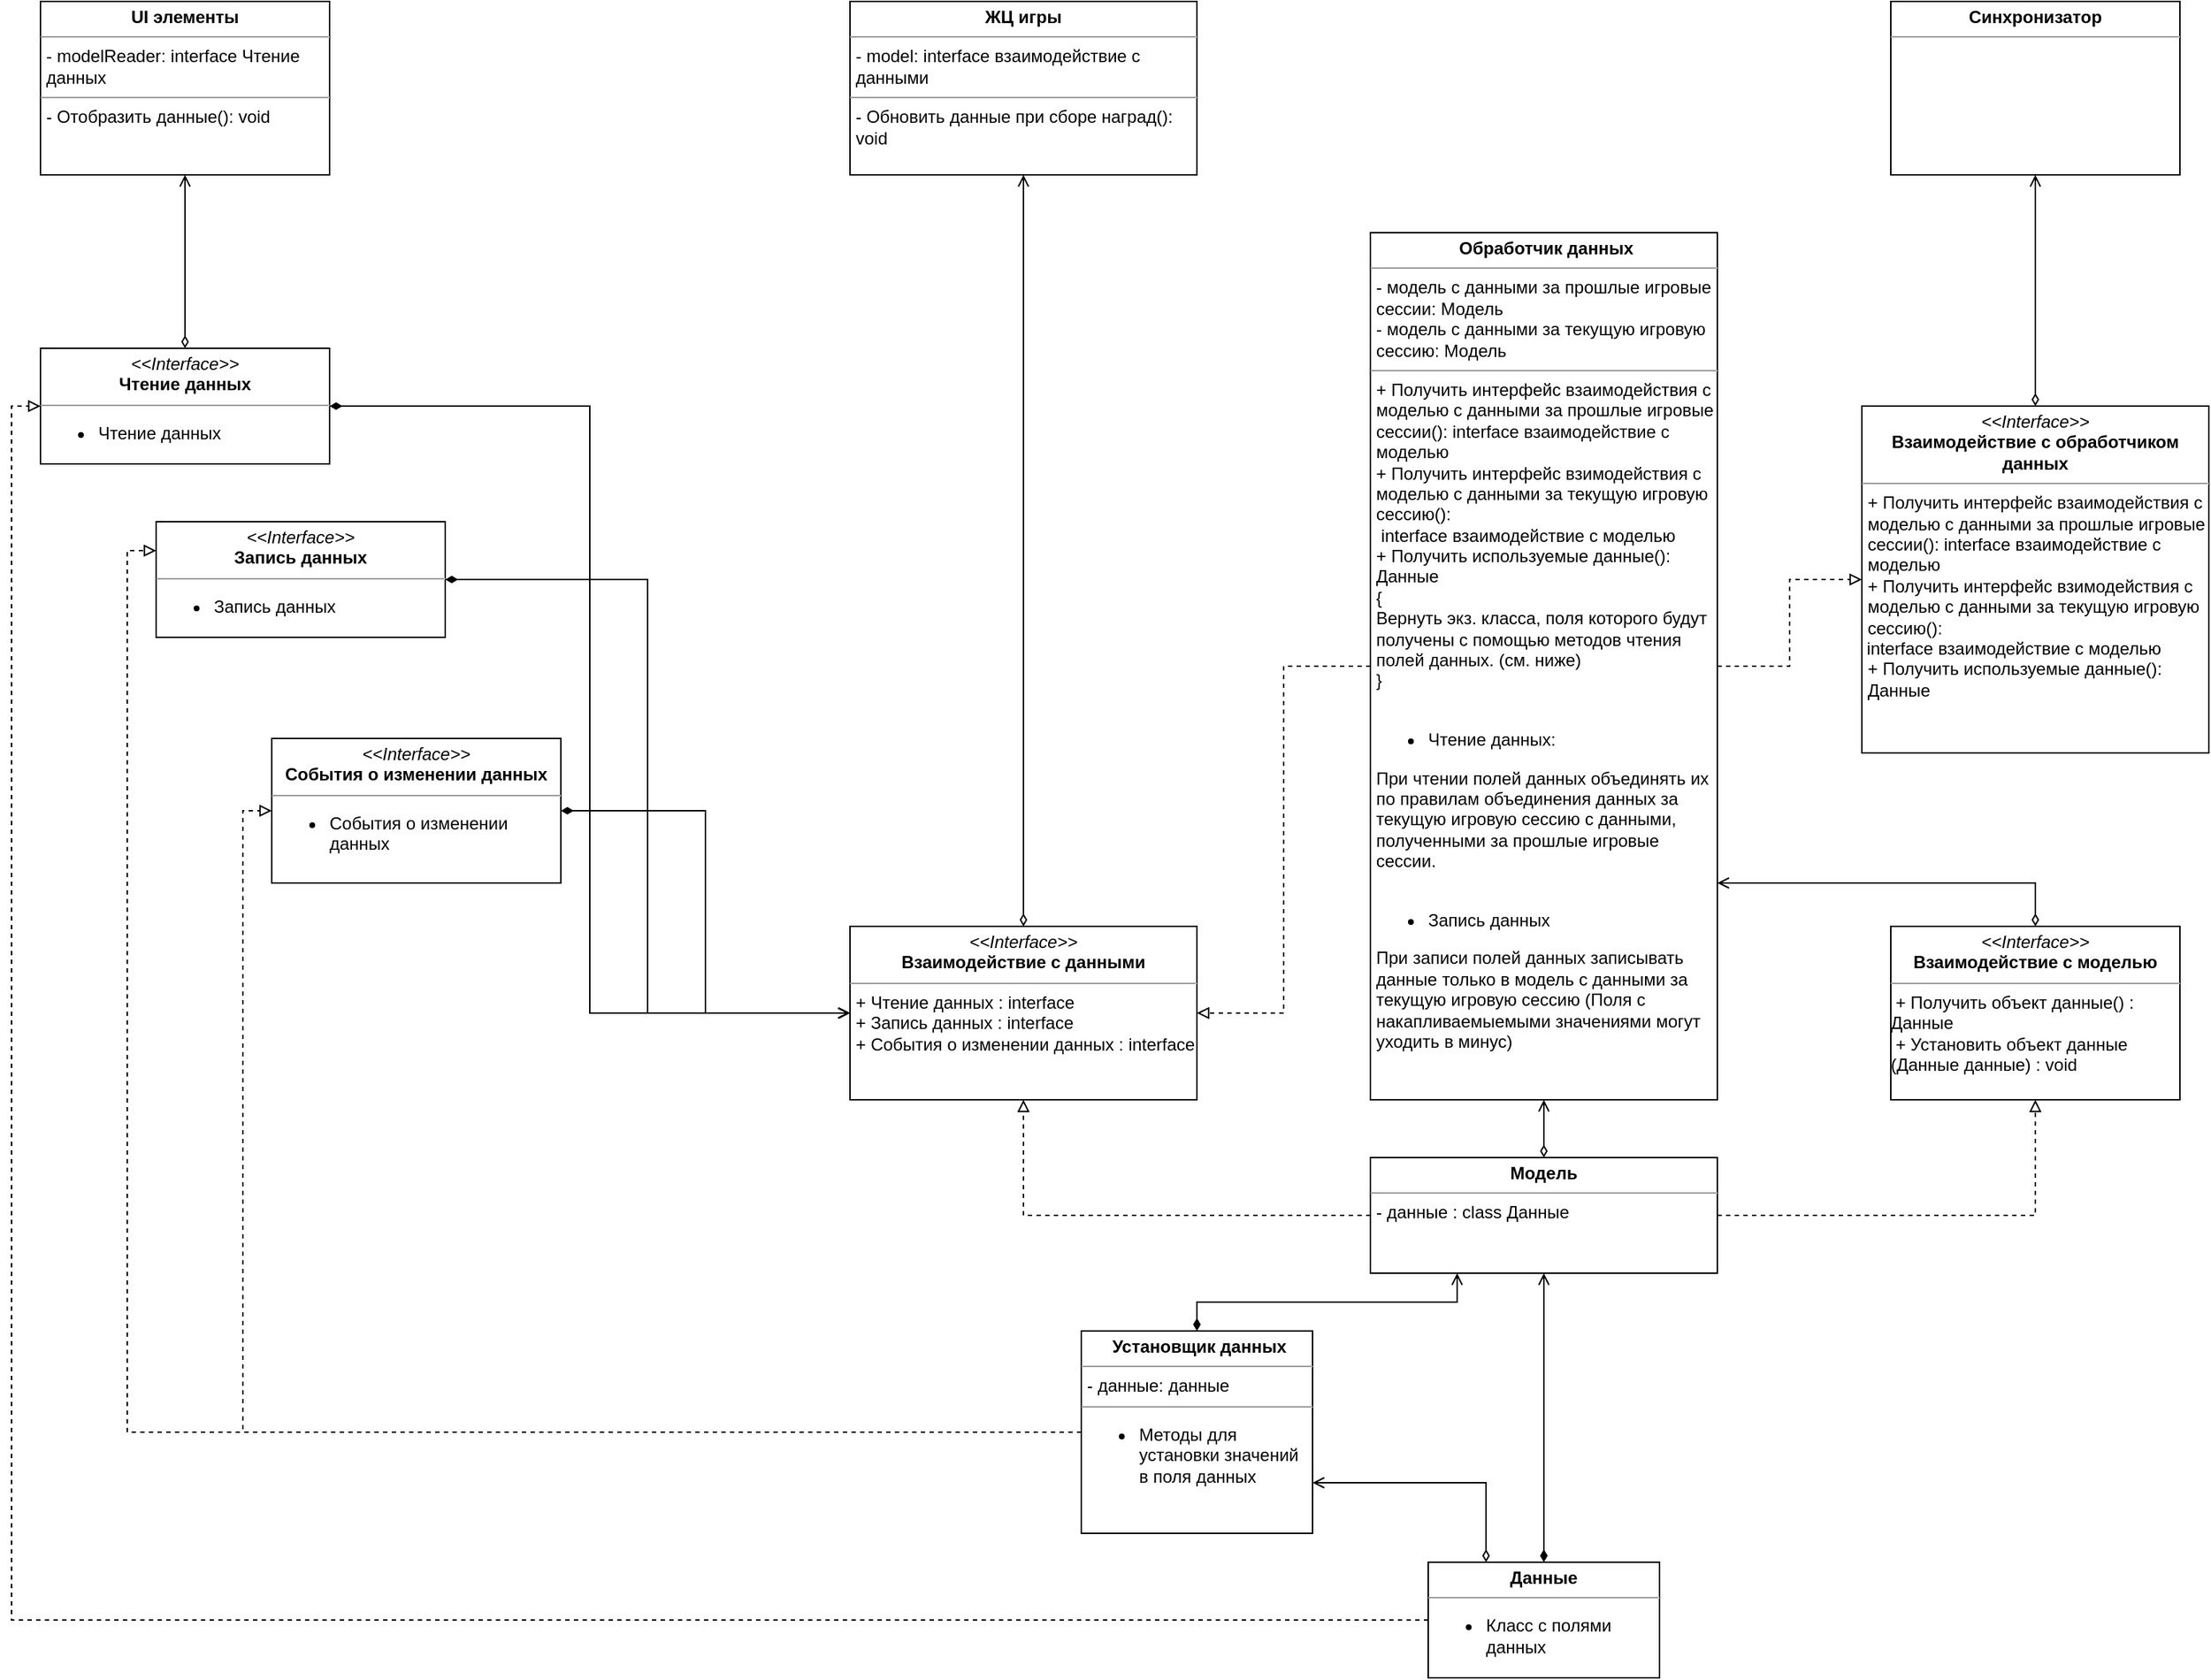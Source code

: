 <mxfile version="14.1.8" type="device"><diagram id="maa8xAjAnDpQ0KqKedxM" name="Page-1"><mxGraphModel dx="2692" dy="607" grid="1" gridSize="10" guides="1" tooltips="1" connect="1" arrows="1" fold="1" page="1" pageScale="1" pageWidth="827" pageHeight="1169" math="0" shadow="0"><root><mxCell id="0"/><mxCell id="1" parent="0"/><mxCell id="YBzx3935GgeBYoLELwdb-70" style="edgeStyle=orthogonalEdgeStyle;rounded=0;orthogonalLoop=1;jettySize=auto;html=1;exitX=0;exitY=0.5;exitDx=0;exitDy=0;entryX=0;entryY=0.5;entryDx=0;entryDy=0;startArrow=none;startFill=0;endArrow=block;endFill=0;fontSize=14;dashed=1;" parent="1" source="3F74W7NGRPHnUBO_dEAn-1" target="YBzx3935GgeBYoLELwdb-64" edge="1"><mxGeometry relative="1" as="geometry"/></mxCell><mxCell id="YBzx3935GgeBYoLELwdb-71" style="edgeStyle=orthogonalEdgeStyle;rounded=0;orthogonalLoop=1;jettySize=auto;html=1;exitX=0;exitY=0.5;exitDx=0;exitDy=0;entryX=0;entryY=0.5;entryDx=0;entryDy=0;dashed=1;startArrow=none;startFill=0;endArrow=block;endFill=0;fontSize=14;" parent="1" source="0_7En5gAfLmJ_o5Ms0eV-1" target="YBzx3935GgeBYoLELwdb-63" edge="1"><mxGeometry relative="1" as="geometry"/></mxCell><mxCell id="YBzx3935GgeBYoLELwdb-72" style="edgeStyle=orthogonalEdgeStyle;rounded=0;orthogonalLoop=1;jettySize=auto;html=1;exitX=0;exitY=0.5;exitDx=0;exitDy=0;entryX=0;entryY=0.25;entryDx=0;entryDy=0;dashed=1;startArrow=none;startFill=0;endArrow=block;endFill=0;fontSize=14;" parent="1" source="3F74W7NGRPHnUBO_dEAn-1" target="YBzx3935GgeBYoLELwdb-62" edge="1"><mxGeometry relative="1" as="geometry"/></mxCell><mxCell id="YBzx3935GgeBYoLELwdb-77" style="edgeStyle=orthogonalEdgeStyle;rounded=0;orthogonalLoop=1;jettySize=auto;html=1;exitX=1;exitY=0.5;exitDx=0;exitDy=0;entryX=0;entryY=0.5;entryDx=0;entryDy=0;dashed=1;startArrow=none;startFill=0;endArrow=block;endFill=0;fontSize=14;" parent="1" source="YBzx3935GgeBYoLELwdb-35" target="XN6KVdOvKViaEcCm7dei-1" edge="1"><mxGeometry relative="1" as="geometry"/></mxCell><mxCell id="YBzx3935GgeBYoLELwdb-35" value="&lt;p style=&quot;margin: 0px ; margin-top: 4px ; text-align: center&quot;&gt;&lt;b&gt;&amp;nbsp;Обработчик данных&lt;/b&gt;&lt;/p&gt;&lt;hr size=&quot;1&quot;&gt;&lt;p style=&quot;margin: 0px 0px 0px 4px&quot;&gt;- модель с данными за прошлые игровые сессии: Модель&lt;/p&gt;&lt;p style=&quot;margin: 0px 0px 0px 4px&quot;&gt;- модель с данными за текущую игровую сессию: Модель&amp;nbsp;&lt;/p&gt;&lt;hr size=&quot;1&quot;&gt;&lt;p style=&quot;margin: 0px ; margin-left: 4px&quot;&gt;+ Получить интерфейс взаимодействия с моделью с данными за прошлые игровые сессии(): interface взаимодействие с моделью&lt;br&gt;&lt;/p&gt;&lt;p style=&quot;margin: 0px 0px 0px 4px&quot;&gt;+ Получить интерфейс взимодействия с моделью с данными за текущую игровую сессию():&amp;nbsp;&lt;/p&gt;&lt;p style=&quot;margin: 0px ; margin-left: 4px&quot;&gt;&amp;nbsp;interface взаимодействие с моделью&lt;br&gt;&lt;/p&gt;&lt;p style=&quot;margin: 0px ; margin-left: 4px&quot;&gt;+ Получить используемые данные(): Данные&lt;/p&gt;&lt;p style=&quot;margin: 0px ; margin-left: 4px&quot;&gt;{&lt;/p&gt;&lt;p style=&quot;margin: 0px ; margin-left: 4px&quot;&gt;Вернуть экз. класса, поля которого будут получены с помощью методов чтения полей данных. (см. ниже)&lt;/p&gt;&lt;p style=&quot;margin: 0px ; margin-left: 4px&quot;&gt;}&lt;/p&gt;&lt;p style=&quot;margin: 0px ; margin-left: 4px&quot;&gt;&lt;br&gt;&lt;/p&gt;&lt;p style=&quot;margin: 0px ; margin-left: 4px&quot;&gt;&lt;/p&gt;&lt;ul&gt;&lt;li&gt;Чтение данных:&lt;/li&gt;&lt;/ul&gt;&lt;p&gt;&lt;/p&gt;&lt;p style=&quot;margin: 0px ; margin-left: 4px&quot;&gt;При чтении полей данных объединять их по правилам объединения данных за текущую игровую сессию с данными, полученными за прошлые игровые сессии.&lt;br&gt;&lt;/p&gt;&lt;p style=&quot;margin: 0px ; margin-left: 4px&quot;&gt;&lt;br&gt;&lt;/p&gt;&lt;p style=&quot;margin: 0px ; margin-left: 4px&quot;&gt;&lt;/p&gt;&lt;ul&gt;&lt;li&gt;Запись данных&lt;/li&gt;&lt;/ul&gt;&lt;p&gt;&lt;/p&gt;&lt;p style=&quot;margin: 0px ; margin-left: 4px&quot;&gt;При записи полей данных записывать данные только в модель с данными за текущую игровую сессию (Поля с накапливаемыемыми значениями могут уходить в минус)&lt;/p&gt;" style="verticalAlign=top;align=left;overflow=fill;fontSize=12;fontFamily=Helvetica;html=1;whiteSpace=wrap;" parent="1" vertex="1"><mxGeometry x="-240" y="280" width="240" height="600" as="geometry"/></mxCell><mxCell id="YBzx3935GgeBYoLELwdb-38" style="edgeStyle=orthogonalEdgeStyle;rounded=0;orthogonalLoop=1;jettySize=auto;html=1;exitX=0.5;exitY=0;exitDx=0;exitDy=0;entryX=0.5;entryY=1;entryDx=0;entryDy=0;endArrow=open;endFill=0;fontSize=14;startArrow=diamondThin;startFill=1;" parent="1" source="0_7En5gAfLmJ_o5Ms0eV-1" target="0_7En5gAfLmJ_o5Ms0eV-2" edge="1"><mxGeometry relative="1" as="geometry"/></mxCell><mxCell id="YBzx3935GgeBYoLELwdb-48" style="edgeStyle=orthogonalEdgeStyle;rounded=0;orthogonalLoop=1;jettySize=auto;html=1;exitX=0.5;exitY=0;exitDx=0;exitDy=0;entryX=0.5;entryY=1;entryDx=0;entryDy=0;startArrow=diamondThin;startFill=0;endArrow=open;endFill=0;fontSize=14;" parent="1" source="YBzx3935GgeBYoLELwdb-63" target="mW_2tIWw9UFWNT3Ew00w-1" edge="1"><mxGeometry relative="1" as="geometry"/></mxCell><mxCell id="YBzx3935GgeBYoLELwdb-49" style="edgeStyle=orthogonalEdgeStyle;rounded=0;orthogonalLoop=1;jettySize=auto;html=1;exitX=0.5;exitY=0;exitDx=0;exitDy=0;entryX=0.5;entryY=1;entryDx=0;entryDy=0;startArrow=diamondThin;startFill=0;endArrow=open;endFill=0;fontSize=14;" parent="1" source="nsPHtIY0Uy-dsRU481MH-1" target="mW_2tIWw9UFWNT3Ew00w-2" edge="1"><mxGeometry relative="1" as="geometry"><mxPoint x="640" y="200" as="targetPoint"/><mxPoint x="-120" y="320" as="sourcePoint"/></mxGeometry></mxCell><mxCell id="YBzx3935GgeBYoLELwdb-54" value="&lt;p style=&quot;margin: 0px ; margin-top: 4px ; text-align: center&quot;&gt;&lt;b&gt;Синхронизатор&lt;/b&gt;&lt;/p&gt;&lt;hr size=&quot;1&quot;&gt;&lt;p style=&quot;margin: 0px ; margin-left: 4px&quot;&gt;&lt;br&gt;&lt;/p&gt;" style="verticalAlign=top;align=left;overflow=fill;fontSize=12;fontFamily=Helvetica;html=1;whiteSpace=wrap;" parent="1" vertex="1"><mxGeometry x="120" y="120" width="200" height="120" as="geometry"/></mxCell><mxCell id="YBzx3935GgeBYoLELwdb-68" style="edgeStyle=orthogonalEdgeStyle;rounded=0;orthogonalLoop=1;jettySize=auto;html=1;exitX=1;exitY=0.5;exitDx=0;exitDy=0;startArrow=diamondThin;startFill=1;endArrow=open;endFill=0;fontSize=14;entryX=0;entryY=0.5;entryDx=0;entryDy=0;" parent="1" source="YBzx3935GgeBYoLELwdb-62" target="nsPHtIY0Uy-dsRU481MH-1" edge="1"><mxGeometry relative="1" as="geometry"><mxPoint x="-240" y="380" as="targetPoint"/></mxGeometry></mxCell><mxCell id="YBzx3935GgeBYoLELwdb-62" value="&lt;p style=&quot;margin: 0px ; margin-top: 4px ; text-align: center&quot;&gt;&lt;i&gt;&amp;lt;&amp;lt;Interface&amp;gt;&amp;gt;&lt;/i&gt;&lt;br&gt;&lt;b&gt;Запись данных&lt;/b&gt;&lt;/p&gt;&lt;hr size=&quot;1&quot;&gt;&lt;p style=&quot;margin: 0px 0px 0px 4px&quot;&gt;&lt;/p&gt;&lt;ul&gt;&lt;li&gt;Запись данных&lt;/li&gt;&lt;/ul&gt;&lt;p&gt;&lt;/p&gt;" style="verticalAlign=top;align=left;overflow=fill;fontSize=12;fontFamily=Helvetica;html=1;whiteSpace=wrap;" parent="1" vertex="1"><mxGeometry x="-1080" y="480" width="200" height="80" as="geometry"/></mxCell><mxCell id="YBzx3935GgeBYoLELwdb-63" value="&lt;p style=&quot;margin: 0px ; margin-top: 4px ; text-align: center&quot;&gt;&lt;i&gt;&amp;lt;&amp;lt;Interface&amp;gt;&amp;gt;&lt;/i&gt;&lt;br&gt;&lt;b&gt;Чтение данных&lt;/b&gt;&lt;/p&gt;&lt;hr size=&quot;1&quot;&gt;&lt;p style=&quot;margin: 0px 0px 0px 4px&quot;&gt;&lt;/p&gt;&lt;ul&gt;&lt;li&gt;&lt;span&gt;Чтение данных&lt;/span&gt;&lt;br&gt;&lt;/li&gt;&lt;/ul&gt;&lt;p&gt;&lt;/p&gt;" style="verticalAlign=top;align=left;overflow=fill;fontSize=12;fontFamily=Helvetica;html=1;whiteSpace=wrap;" parent="1" vertex="1"><mxGeometry x="-1160" y="360" width="200" height="80" as="geometry"/></mxCell><mxCell id="YBzx3935GgeBYoLELwdb-65" style="edgeStyle=orthogonalEdgeStyle;rounded=0;orthogonalLoop=1;jettySize=auto;html=1;exitX=1;exitY=0.5;exitDx=0;exitDy=0;entryX=0;entryY=0.5;entryDx=0;entryDy=0;startArrow=diamondThin;startFill=1;endArrow=open;endFill=0;fontSize=14;" parent="1" source="YBzx3935GgeBYoLELwdb-64" target="nsPHtIY0Uy-dsRU481MH-1" edge="1"><mxGeometry relative="1" as="geometry"><mxPoint x="-240" y="380" as="targetPoint"/></mxGeometry></mxCell><mxCell id="YBzx3935GgeBYoLELwdb-64" value="&lt;p style=&quot;margin: 0px ; margin-top: 4px ; text-align: center&quot;&gt;&lt;i&gt;&amp;lt;&amp;lt;Interface&amp;gt;&amp;gt;&lt;/i&gt;&lt;br&gt;&lt;b&gt;События о изменении данных&lt;/b&gt;&lt;/p&gt;&lt;hr size=&quot;1&quot;&gt;&lt;p style=&quot;margin: 0px 0px 0px 4px&quot;&gt;&lt;/p&gt;&lt;ul&gt;&lt;li&gt;События о изменении данных&lt;/li&gt;&lt;/ul&gt;&lt;p&gt;&lt;/p&gt;" style="verticalAlign=top;align=left;overflow=fill;fontSize=12;fontFamily=Helvetica;html=1;whiteSpace=wrap;" parent="1" vertex="1"><mxGeometry x="-1000" y="630" width="200" height="100" as="geometry"/></mxCell><mxCell id="YBzx3935GgeBYoLELwdb-73" value="&lt;p style=&quot;margin: 0px ; margin-top: 4px ; text-align: center&quot;&gt;&lt;i&gt;&amp;lt;&amp;lt;Interface&amp;gt;&amp;gt;&lt;/i&gt;&lt;br&gt;&lt;b&gt;Взаимодействие с моделью&lt;/b&gt;&lt;/p&gt;&lt;hr size=&quot;1&quot;&gt;&lt;p style=&quot;margin: 0px ; margin-left: 4px&quot;&gt;&lt;/p&gt;&lt;span&gt;&amp;nbsp;+ Получить объект данные() :&amp;nbsp; Данные&lt;/span&gt;&lt;br&gt;&lt;span&gt;&amp;nbsp;+ Установить объект данные (Данные данные) : void&lt;/span&gt;&lt;br&gt;&lt;p&gt;&lt;/p&gt;" style="verticalAlign=top;align=left;overflow=fill;fontSize=12;fontFamily=Helvetica;html=1;whiteSpace=wrap;" parent="1" vertex="1"><mxGeometry x="120" y="760" width="200" height="120" as="geometry"/></mxCell><mxCell id="YBzx3935GgeBYoLELwdb-78" style="edgeStyle=orthogonalEdgeStyle;rounded=0;orthogonalLoop=1;jettySize=auto;html=1;exitX=0.5;exitY=0;exitDx=0;exitDy=0;entryX=1;entryY=0.75;entryDx=0;entryDy=0;startArrow=diamondThin;startFill=0;endArrow=open;endFill=0;fontSize=14;" parent="1" source="YBzx3935GgeBYoLELwdb-73" target="YBzx3935GgeBYoLELwdb-35" edge="1"><mxGeometry relative="1" as="geometry"><mxPoint x="790.0" y="480" as="sourcePoint"/><mxPoint x="630.0" y="410.0" as="targetPoint"/></mxGeometry></mxCell><mxCell id="YBzx3935GgeBYoLELwdb-81" style="edgeStyle=orthogonalEdgeStyle;rounded=0;orthogonalLoop=1;jettySize=auto;html=1;exitX=1;exitY=0.5;exitDx=0;exitDy=0;startArrow=diamondThin;startFill=1;endArrow=open;endFill=0;fontSize=14;entryX=0;entryY=0.5;entryDx=0;entryDy=0;" parent="1" source="YBzx3935GgeBYoLELwdb-63" target="nsPHtIY0Uy-dsRU481MH-1" edge="1"><mxGeometry relative="1" as="geometry"><mxPoint x="-240" y="380" as="targetPoint"/><mxPoint x="-330.0" y="190" as="sourcePoint"/></mxGeometry></mxCell><mxCell id="mW_2tIWw9UFWNT3Ew00w-1" value="&lt;p style=&quot;margin: 0px ; margin-top: 4px ; text-align: center&quot;&gt;&lt;b&gt;UI элементы&lt;/b&gt;&lt;br&gt;&lt;/p&gt;&lt;hr size=&quot;1&quot;&gt;&lt;p style=&quot;margin: 0px ; margin-left: 4px&quot;&gt;- modelReader: interface Чтение данных&lt;br&gt;&lt;/p&gt;&lt;hr size=&quot;1&quot;&gt;&lt;p style=&quot;margin: 0px ; margin-left: 4px&quot;&gt;- Отобразить данные(): void&lt;br&gt;&lt;/p&gt;" style="verticalAlign=top;align=left;overflow=fill;fontSize=12;fontFamily=Helvetica;html=1;whiteSpace=wrap;" parent="1" vertex="1"><mxGeometry x="-1160" y="120" width="200" height="120" as="geometry"/></mxCell><mxCell id="mW_2tIWw9UFWNT3Ew00w-2" value="&lt;p style=&quot;margin: 0px ; margin-top: 4px ; text-align: center&quot;&gt;&lt;b&gt;ЖЦ игры&lt;/b&gt;&lt;br&gt;&lt;/p&gt;&lt;hr size=&quot;1&quot;&gt;&lt;p style=&quot;margin: 0px ; margin-left: 4px&quot;&gt;- model: interface взаимодействие с данными&lt;br&gt;&lt;/p&gt;&lt;hr size=&quot;1&quot;&gt;&lt;p style=&quot;margin: 0px ; margin-left: 4px&quot;&gt;- Обновить данные при сборе наград(): void&lt;br&gt;&lt;/p&gt;" style="verticalAlign=top;align=left;overflow=fill;fontSize=12;fontFamily=Helvetica;html=1;whiteSpace=wrap;" parent="1" vertex="1"><mxGeometry x="-600" y="120" width="240" height="120" as="geometry"/></mxCell><mxCell id="nsPHtIY0Uy-dsRU481MH-1" value="&lt;p style=&quot;margin: 0px ; margin-top: 4px ; text-align: center&quot;&gt;&lt;/p&gt;&lt;p style=&quot;margin: 4px 0px 0px ; text-align: center&quot;&gt;&lt;i&gt;&amp;lt;&amp;lt;Interface&amp;gt;&amp;gt;&lt;/i&gt;&lt;br&gt;&lt;b&gt;Взаимодействие с данными&lt;/b&gt;&lt;/p&gt;&lt;hr size=&quot;1&quot;&gt;&lt;p style=&quot;margin: 0px ; margin-left: 4px&quot;&gt;+ Чтение данных : interface&lt;/p&gt;&lt;p style=&quot;margin: 0px ; margin-left: 4px&quot;&gt;+ Запись данных : interface&lt;/p&gt;&lt;p style=&quot;margin: 0px ; margin-left: 4px&quot;&gt;+ События о изменении данных : i&lt;span&gt;nterface&lt;/span&gt;&lt;/p&gt;" style="verticalAlign=top;align=left;overflow=fill;fontSize=12;fontFamily=Helvetica;html=1;whiteSpace=wrap;" parent="1" vertex="1"><mxGeometry x="-600" y="760" width="240" height="120" as="geometry"/></mxCell><mxCell id="0_7En5gAfLmJ_o5Ms0eV-1" value="&lt;p style=&quot;margin: 0px ; margin-top: 4px ; text-align: center&quot;&gt;&lt;b&gt;Данные&lt;/b&gt;&lt;/p&gt;&lt;hr size=&quot;1&quot;&gt;&lt;p style=&quot;margin: 0px ; margin-left: 4px&quot;&gt;&lt;/p&gt;&lt;ul&gt;&lt;li&gt;Класс с полями данных&lt;/li&gt;&lt;/ul&gt;&lt;p&gt;&lt;/p&gt;" style="verticalAlign=top;align=left;overflow=fill;fontSize=12;fontFamily=Helvetica;html=1;whiteSpace=wrap;" parent="1" vertex="1"><mxGeometry x="-200" y="1200" width="160" height="80" as="geometry"/></mxCell><mxCell id="0_7En5gAfLmJ_o5Ms0eV-2" value="&lt;p style=&quot;margin: 0px ; margin-top: 4px ; text-align: center&quot;&gt;&lt;b&gt;Модель&lt;/b&gt;&lt;/p&gt;&lt;hr size=&quot;1&quot;&gt;&lt;p style=&quot;margin: 0px ; margin-left: 4px&quot;&gt;- данные : class Данные&lt;/p&gt;" style="verticalAlign=top;align=left;overflow=fill;fontSize=12;fontFamily=Helvetica;html=1;whiteSpace=wrap;" parent="1" vertex="1"><mxGeometry x="-240" y="920" width="240" height="80" as="geometry"/></mxCell><mxCell id="0_7En5gAfLmJ_o5Ms0eV-5" style="edgeStyle=orthogonalEdgeStyle;rounded=0;orthogonalLoop=1;jettySize=auto;html=1;exitX=1;exitY=0.5;exitDx=0;exitDy=0;entryX=0.5;entryY=1;entryDx=0;entryDy=0;dashed=1;startArrow=none;startFill=0;endArrow=block;endFill=0;fontSize=14;" parent="1" source="0_7En5gAfLmJ_o5Ms0eV-2" target="YBzx3935GgeBYoLELwdb-73" edge="1"><mxGeometry relative="1" as="geometry"><mxPoint x="10" y="730.0" as="sourcePoint"/><mxPoint x="140" y="800" as="targetPoint"/></mxGeometry></mxCell><mxCell id="0_7En5gAfLmJ_o5Ms0eV-6" style="edgeStyle=orthogonalEdgeStyle;rounded=0;orthogonalLoop=1;jettySize=auto;html=1;entryX=0.5;entryY=1;entryDx=0;entryDy=0;startArrow=diamondThin;startFill=0;endArrow=open;endFill=0;fontSize=14;exitX=0.5;exitY=0;exitDx=0;exitDy=0;" parent="1" source="0_7En5gAfLmJ_o5Ms0eV-2" target="YBzx3935GgeBYoLELwdb-35" edge="1"><mxGeometry relative="1" as="geometry"><mxPoint x="-350" y="830" as="targetPoint"/><mxPoint x="-210" y="920" as="sourcePoint"/></mxGeometry></mxCell><mxCell id="0_7En5gAfLmJ_o5Ms0eV-9" style="edgeStyle=orthogonalEdgeStyle;rounded=0;orthogonalLoop=1;jettySize=auto;html=1;entryX=0.5;entryY=1;entryDx=0;entryDy=0;fontSize=14;endArrow=block;endFill=0;dashed=1;exitX=0;exitY=0.5;exitDx=0;exitDy=0;" parent="1" source="0_7En5gAfLmJ_o5Ms0eV-2" target="nsPHtIY0Uy-dsRU481MH-1" edge="1"><mxGeometry relative="1" as="geometry"><mxPoint x="-110" y="520" as="targetPoint"/><mxPoint x="-110" y="570" as="sourcePoint"/></mxGeometry></mxCell><mxCell id="0_7En5gAfLmJ_o5Ms0eV-10" style="edgeStyle=orthogonalEdgeStyle;rounded=0;orthogonalLoop=1;jettySize=auto;html=1;exitX=0.5;exitY=0;exitDx=0;exitDy=0;entryX=0.5;entryY=1;entryDx=0;entryDy=0;startArrow=diamondThin;startFill=0;endArrow=open;endFill=0;fontSize=14;" parent="1" source="XN6KVdOvKViaEcCm7dei-1" target="YBzx3935GgeBYoLELwdb-54" edge="1"><mxGeometry relative="1" as="geometry"><mxPoint x="230.0" y="850" as="sourcePoint"/><mxPoint x="10.0" y="810.0" as="targetPoint"/></mxGeometry></mxCell><mxCell id="mDLNsedlr2xnxF1dr8hK-1" style="edgeStyle=orthogonalEdgeStyle;rounded=0;orthogonalLoop=1;jettySize=auto;html=1;entryX=1;entryY=0.5;entryDx=0;entryDy=0;fontSize=14;endArrow=block;endFill=0;dashed=1;exitX=0;exitY=0.5;exitDx=0;exitDy=0;" parent="1" source="YBzx3935GgeBYoLELwdb-35" target="nsPHtIY0Uy-dsRU481MH-1" edge="1"><mxGeometry relative="1" as="geometry"><mxPoint x="-510" y="630" as="targetPoint"/><mxPoint x="-230" y="950" as="sourcePoint"/></mxGeometry></mxCell><mxCell id="3F74W7NGRPHnUBO_dEAn-1" value="&lt;p style=&quot;margin: 0px ; margin-top: 4px ; text-align: center&quot;&gt;&lt;/p&gt;&lt;p style=&quot;margin: 4px 0px 0px ; text-align: center&quot;&gt;&lt;b&gt;&amp;nbsp;&lt;/b&gt;&lt;b&gt;Установщик данных&lt;/b&gt;&lt;/p&gt;&lt;hr size=&quot;1&quot;&gt;&lt;p style=&quot;margin: 0px 0px 0px 4px&quot;&gt;- данные: данные&lt;/p&gt;&lt;hr size=&quot;1&quot;&gt;&lt;p style=&quot;margin: 0px 0px 0px 4px&quot;&gt;&lt;/p&gt;&lt;ul&gt;&lt;li&gt;Методы для установки значений в поля данных&lt;/li&gt;&lt;/ul&gt;&lt;p&gt;&lt;/p&gt;&lt;p&gt;&lt;/p&gt;" style="verticalAlign=top;align=left;overflow=fill;fontSize=12;fontFamily=Helvetica;html=1;whiteSpace=wrap;" parent="1" vertex="1"><mxGeometry x="-440" y="1040" width="160" height="140" as="geometry"/></mxCell><mxCell id="3F74W7NGRPHnUBO_dEAn-2" style="edgeStyle=orthogonalEdgeStyle;rounded=0;orthogonalLoop=1;jettySize=auto;html=1;exitX=0.5;exitY=0;exitDx=0;exitDy=0;entryX=0.25;entryY=1;entryDx=0;entryDy=0;endArrow=open;endFill=0;fontSize=14;startArrow=diamondThin;startFill=1;" parent="1" source="3F74W7NGRPHnUBO_dEAn-1" target="0_7En5gAfLmJ_o5Ms0eV-2" edge="1"><mxGeometry relative="1" as="geometry"><mxPoint x="-110" y="1120" as="sourcePoint"/><mxPoint x="-110" y="1010" as="targetPoint"/></mxGeometry></mxCell><mxCell id="3F74W7NGRPHnUBO_dEAn-3" style="edgeStyle=orthogonalEdgeStyle;rounded=0;orthogonalLoop=1;jettySize=auto;html=1;exitX=0.25;exitY=0;exitDx=0;exitDy=0;entryX=1;entryY=0.75;entryDx=0;entryDy=0;endArrow=open;endFill=0;fontSize=14;startArrow=diamondThin;startFill=0;" parent="1" source="0_7En5gAfLmJ_o5Ms0eV-1" target="3F74W7NGRPHnUBO_dEAn-1" edge="1"><mxGeometry relative="1" as="geometry"><mxPoint x="-350" y="990" as="sourcePoint"/><mxPoint x="-170" y="1010" as="targetPoint"/></mxGeometry></mxCell><mxCell id="XN6KVdOvKViaEcCm7dei-1" value="&lt;p style=&quot;margin: 0px ; margin-top: 4px ; text-align: center&quot;&gt;&lt;i&gt;&amp;lt;&amp;lt;Interface&amp;gt;&amp;gt;&lt;/i&gt;&lt;br&gt;&lt;b&gt;Взаимодействие с обработчиком данных&lt;/b&gt;&lt;/p&gt;&lt;hr size=&quot;1&quot;&gt;&lt;p style=&quot;margin: 0px 0px 0px 4px&quot;&gt;+ Получить интерфейс взаимодействия с моделью с данными за прошлые игровые сессии(): interface взаимодействие с моделью&lt;/p&gt;&lt;p style=&quot;margin: 0px 0px 0px 4px&quot;&gt;+ Получить интерфейс взимодействия с моделью с данными за текущую игровую сессию():&amp;nbsp;&lt;/p&gt;&amp;nbsp;interface взаимодействие с моделью&lt;p style=&quot;margin: 0px 0px 0px 4px&quot;&gt;+ Получить используемые данные(): Данные&lt;/p&gt;&lt;br&gt;&lt;p&gt;&lt;/p&gt;" style="verticalAlign=top;align=left;overflow=fill;fontSize=12;fontFamily=Helvetica;html=1;whiteSpace=wrap;" parent="1" vertex="1"><mxGeometry x="100" y="400" width="240" height="240" as="geometry"/></mxCell></root></mxGraphModel></diagram></mxfile>